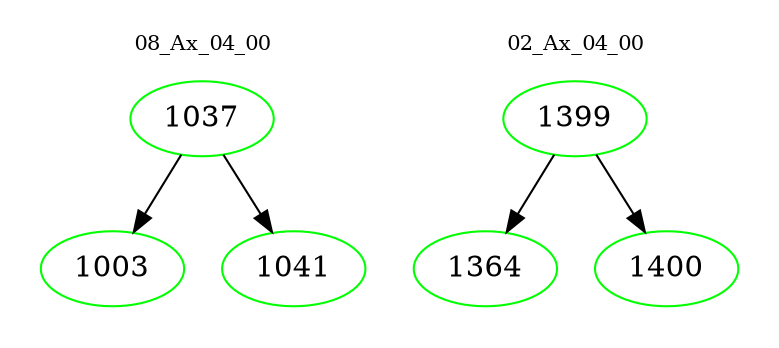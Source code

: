 digraph{
subgraph cluster_0 {
color = white
label = "08_Ax_04_00";
fontsize=10;
T0_1037 [label="1037", color="green"]
T0_1037 -> T0_1003 [color="black"]
T0_1003 [label="1003", color="green"]
T0_1037 -> T0_1041 [color="black"]
T0_1041 [label="1041", color="green"]
}
subgraph cluster_1 {
color = white
label = "02_Ax_04_00";
fontsize=10;
T1_1399 [label="1399", color="green"]
T1_1399 -> T1_1364 [color="black"]
T1_1364 [label="1364", color="green"]
T1_1399 -> T1_1400 [color="black"]
T1_1400 [label="1400", color="green"]
}
}
